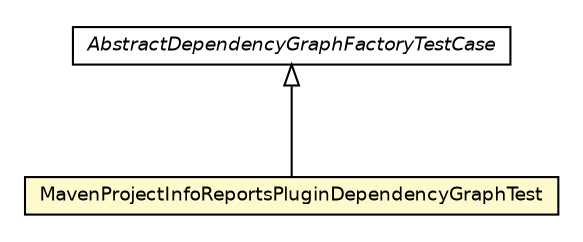 #!/usr/local/bin/dot
#
# Class diagram 
# Generated by UmlGraph version 4.6 (http://www.spinellis.gr/sw/umlgraph)
#

digraph G {
	edge [fontname="Helvetica",fontsize=10,labelfontname="Helvetica",labelfontsize=10];
	node [fontname="Helvetica",fontsize=10,shape=plaintext];
	// org.apache.maven.archiva.dependency.graph.MavenProjectInfoReportsPluginDependencyGraphTest
	c37728 [label=<<table border="0" cellborder="1" cellspacing="0" cellpadding="2" port="p" bgcolor="lemonChiffon" href="./MavenProjectInfoReportsPluginDependencyGraphTest.html">
		<tr><td><table border="0" cellspacing="0" cellpadding="1">
			<tr><td> MavenProjectInfoReportsPluginDependencyGraphTest </td></tr>
		</table></td></tr>
		</table>>, fontname="Helvetica", fontcolor="black", fontsize=9.0];
	// org.apache.maven.archiva.dependency.graph.AbstractDependencyGraphFactoryTestCase
	c37742 [label=<<table border="0" cellborder="1" cellspacing="0" cellpadding="2" port="p" href="./AbstractDependencyGraphFactoryTestCase.html">
		<tr><td><table border="0" cellspacing="0" cellpadding="1">
			<tr><td><font face="Helvetica-Oblique"> AbstractDependencyGraphFactoryTestCase </font></td></tr>
		</table></td></tr>
		</table>>, fontname="Helvetica", fontcolor="black", fontsize=9.0];
	//org.apache.maven.archiva.dependency.graph.MavenProjectInfoReportsPluginDependencyGraphTest extends org.apache.maven.archiva.dependency.graph.AbstractDependencyGraphFactoryTestCase
	c37742:p -> c37728:p [dir=back,arrowtail=empty];
}

